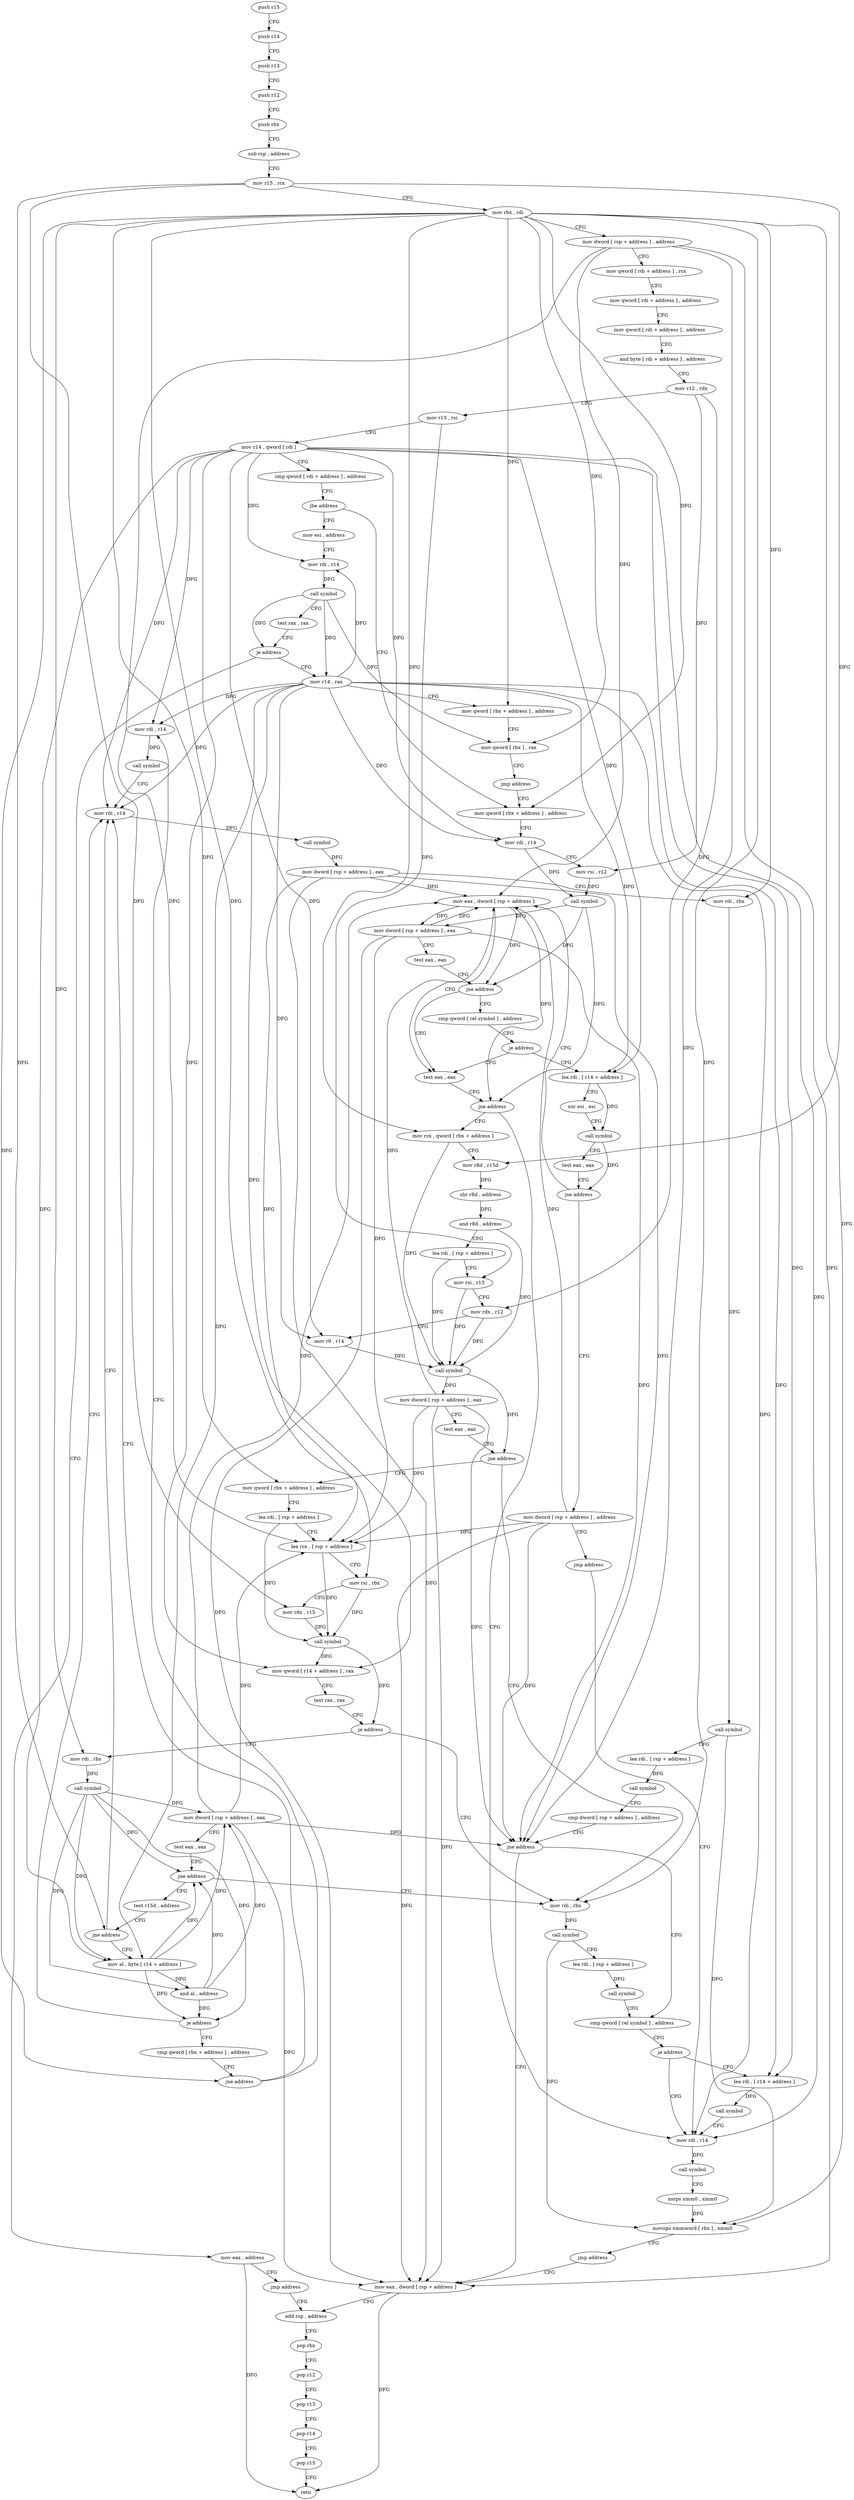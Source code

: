 digraph "func" {
"200896" [label = "push r15" ]
"200898" [label = "push r14" ]
"200900" [label = "push r13" ]
"200902" [label = "push r12" ]
"200904" [label = "push rbx" ]
"200905" [label = "sub rsp , address" ]
"200912" [label = "mov r15 , rcx" ]
"200915" [label = "mov rbx , rdi" ]
"200918" [label = "mov dword [ rsp + address ] , address" ]
"200926" [label = "mov qword [ rdi + address ] , rcx" ]
"200930" [label = "mov qword [ rdi + address ] , address" ]
"200938" [label = "mov qword [ rdi + address ] , address" ]
"200946" [label = "and byte [ rdi + address ] , address" ]
"200950" [label = "mov r12 , rdx" ]
"200953" [label = "mov r13 , rsi" ]
"200956" [label = "mov r14 , qword [ rdi ]" ]
"200959" [label = "cmp qword [ rdi + address ] , address" ]
"200967" [label = "jbe address" ]
"201293" [label = "mov esi , address" ]
"200973" [label = "mov qword [ rbx + address ] , address" ]
"201298" [label = "mov rdi , r14" ]
"201301" [label = "call symbol" ]
"201306" [label = "test rax , rax" ]
"201309" [label = "je address" ]
"201340" [label = "mov eax , address" ]
"201311" [label = "mov r14 , rax" ]
"200981" [label = "mov rdi , r14" ]
"200984" [label = "mov rsi , r12" ]
"200987" [label = "call symbol" ]
"200992" [label = "mov dword [ rsp + address ] , eax" ]
"200996" [label = "test eax , eax" ]
"200998" [label = "jne address" ]
"201036" [label = "test eax , eax" ]
"201000" [label = "cmp qword [ rel symbol ] , address" ]
"201345" [label = "jmp address" ]
"201220" [label = "add rsp , address" ]
"201314" [label = "mov qword [ rbx + address ] , address" ]
"201322" [label = "mov qword [ rbx ] , rax" ]
"201325" [label = "jmp address" ]
"201038" [label = "jne address" ]
"201277" [label = "mov rdi , r14" ]
"201044" [label = "mov rcx , qword [ rbx + address ]" ]
"201008" [label = "je address" ]
"201010" [label = "lea rdi , [ r14 + address ]" ]
"201227" [label = "pop rbx" ]
"201228" [label = "pop r12" ]
"201230" [label = "pop r13" ]
"201232" [label = "pop r14" ]
"201234" [label = "pop r15" ]
"201236" [label = "retn" ]
"201280" [label = "call symbol" ]
"201285" [label = "xorps xmm0 , xmm0" ]
"201288" [label = "movups xmmword [ rbx ] , xmm0" ]
"201291" [label = "jmp address" ]
"201216" [label = "mov eax , dword [ rsp + address ]" ]
"201048" [label = "mov r8d , r15d" ]
"201051" [label = "shr r8d , address" ]
"201055" [label = "and r8d , address" ]
"201059" [label = "lea rdi , [ rsp + address ]" ]
"201064" [label = "mov rsi , r13" ]
"201067" [label = "mov rdx , r12" ]
"201070" [label = "mov r9 , r14" ]
"201073" [label = "call symbol" ]
"201078" [label = "mov dword [ rsp + address ] , eax" ]
"201082" [label = "test eax , eax" ]
"201084" [label = "jne address" ]
"201237" [label = "mov rdi , rbx" ]
"201090" [label = "mov qword [ rbx + address ] , address" ]
"201017" [label = "xor esi , esi" ]
"201019" [label = "call symbol" ]
"201024" [label = "test eax , eax" ]
"201026" [label = "jne address" ]
"201330" [label = "mov dword [ rsp + address ] , address" ]
"201032" [label = "mov eax , dword [ rsp + address ]" ]
"201240" [label = "call symbol" ]
"201245" [label = "lea rdi , [ rsp + address ]" ]
"201250" [label = "call symbol" ]
"201255" [label = "cmp qword [ rel symbol ] , address" ]
"201098" [label = "lea rdi , [ rsp + address ]" ]
"201103" [label = "lea rcx , [ rsp + address ]" ]
"201108" [label = "mov rsi , rbx" ]
"201111" [label = "mov rdx , r15" ]
"201114" [label = "call symbol" ]
"201119" [label = "mov qword [ r14 + address ] , rax" ]
"201123" [label = "test rax , rax" ]
"201126" [label = "je address" ]
"201128" [label = "mov rdi , rbx" ]
"201338" [label = "jmp address" ]
"201265" [label = "lea rdi , [ r14 + address ]" ]
"201272" [label = "call symbol" ]
"201131" [label = "call symbol" ]
"201136" [label = "mov dword [ rsp + address ] , eax" ]
"201140" [label = "test eax , eax" ]
"201142" [label = "jne address" ]
"201144" [label = "test r15d , address" ]
"201151" [label = "jne address" ]
"201179" [label = "mov rdi , r14" ]
"201153" [label = "mov al , byte [ r14 + address ]" ]
"201182" [label = "call symbol" ]
"201187" [label = "mov dword [ rsp + address ] , eax" ]
"201191" [label = "mov rdi , rbx" ]
"201194" [label = "call symbol" ]
"201199" [label = "lea rdi , [ rsp + address ]" ]
"201204" [label = "call symbol" ]
"201209" [label = "cmp dword [ rsp + address ] , address" ]
"201214" [label = "jne address" ]
"201160" [label = "and al , address" ]
"201162" [label = "je address" ]
"201164" [label = "cmp qword [ rbx + address ] , address" ]
"201263" [label = "je address" ]
"201169" [label = "jne address" ]
"201171" [label = "mov rdi , r14" ]
"201174" [label = "call symbol" ]
"200896" -> "200898" [ label = "CFG" ]
"200898" -> "200900" [ label = "CFG" ]
"200900" -> "200902" [ label = "CFG" ]
"200902" -> "200904" [ label = "CFG" ]
"200904" -> "200905" [ label = "CFG" ]
"200905" -> "200912" [ label = "CFG" ]
"200912" -> "200915" [ label = "CFG" ]
"200912" -> "201048" [ label = "DFG" ]
"200912" -> "201111" [ label = "DFG" ]
"200912" -> "201151" [ label = "DFG" ]
"200915" -> "200918" [ label = "CFG" ]
"200915" -> "200973" [ label = "DFG" ]
"200915" -> "201314" [ label = "DFG" ]
"200915" -> "201322" [ label = "DFG" ]
"200915" -> "201288" [ label = "DFG" ]
"200915" -> "201044" [ label = "DFG" ]
"200915" -> "201237" [ label = "DFG" ]
"200915" -> "201090" [ label = "DFG" ]
"200915" -> "201108" [ label = "DFG" ]
"200915" -> "201128" [ label = "DFG" ]
"200915" -> "201191" [ label = "DFG" ]
"200915" -> "201169" [ label = "DFG" ]
"200918" -> "200926" [ label = "CFG" ]
"200918" -> "201216" [ label = "DFG" ]
"200918" -> "201032" [ label = "DFG" ]
"200918" -> "201214" [ label = "DFG" ]
"200918" -> "201103" [ label = "DFG" ]
"200926" -> "200930" [ label = "CFG" ]
"200930" -> "200938" [ label = "CFG" ]
"200938" -> "200946" [ label = "CFG" ]
"200946" -> "200950" [ label = "CFG" ]
"200950" -> "200953" [ label = "CFG" ]
"200950" -> "200984" [ label = "DFG" ]
"200950" -> "201067" [ label = "DFG" ]
"200953" -> "200956" [ label = "CFG" ]
"200953" -> "201064" [ label = "DFG" ]
"200956" -> "200959" [ label = "CFG" ]
"200956" -> "201298" [ label = "DFG" ]
"200956" -> "200981" [ label = "DFG" ]
"200956" -> "201277" [ label = "DFG" ]
"200956" -> "201070" [ label = "DFG" ]
"200956" -> "201010" [ label = "DFG" ]
"200956" -> "201119" [ label = "DFG" ]
"200956" -> "201265" [ label = "DFG" ]
"200956" -> "201179" [ label = "DFG" ]
"200956" -> "201153" [ label = "DFG" ]
"200956" -> "201171" [ label = "DFG" ]
"200959" -> "200967" [ label = "CFG" ]
"200967" -> "201293" [ label = "CFG" ]
"200967" -> "200973" [ label = "CFG" ]
"201293" -> "201298" [ label = "CFG" ]
"200973" -> "200981" [ label = "CFG" ]
"201298" -> "201301" [ label = "DFG" ]
"201301" -> "201306" [ label = "CFG" ]
"201301" -> "201309" [ label = "DFG" ]
"201301" -> "201311" [ label = "DFG" ]
"201301" -> "201322" [ label = "DFG" ]
"201306" -> "201309" [ label = "CFG" ]
"201309" -> "201340" [ label = "CFG" ]
"201309" -> "201311" [ label = "CFG" ]
"201340" -> "201345" [ label = "CFG" ]
"201340" -> "201236" [ label = "DFG" ]
"201311" -> "201314" [ label = "CFG" ]
"201311" -> "201298" [ label = "DFG" ]
"201311" -> "200981" [ label = "DFG" ]
"201311" -> "201277" [ label = "DFG" ]
"201311" -> "201070" [ label = "DFG" ]
"201311" -> "201010" [ label = "DFG" ]
"201311" -> "201119" [ label = "DFG" ]
"201311" -> "201265" [ label = "DFG" ]
"201311" -> "201179" [ label = "DFG" ]
"201311" -> "201153" [ label = "DFG" ]
"201311" -> "201171" [ label = "DFG" ]
"200981" -> "200984" [ label = "CFG" ]
"200981" -> "200987" [ label = "DFG" ]
"200984" -> "200987" [ label = "DFG" ]
"200987" -> "200992" [ label = "DFG" ]
"200987" -> "200998" [ label = "DFG" ]
"200987" -> "201038" [ label = "DFG" ]
"200992" -> "200996" [ label = "CFG" ]
"200992" -> "201216" [ label = "DFG" ]
"200992" -> "201032" [ label = "DFG" ]
"200992" -> "201214" [ label = "DFG" ]
"200992" -> "201103" [ label = "DFG" ]
"200996" -> "200998" [ label = "CFG" ]
"200998" -> "201036" [ label = "CFG" ]
"200998" -> "201000" [ label = "CFG" ]
"201036" -> "201038" [ label = "CFG" ]
"201000" -> "201008" [ label = "CFG" ]
"201345" -> "201220" [ label = "CFG" ]
"201220" -> "201227" [ label = "CFG" ]
"201314" -> "201322" [ label = "CFG" ]
"201322" -> "201325" [ label = "CFG" ]
"201325" -> "200973" [ label = "CFG" ]
"201038" -> "201277" [ label = "CFG" ]
"201038" -> "201044" [ label = "CFG" ]
"201277" -> "201280" [ label = "DFG" ]
"201044" -> "201048" [ label = "CFG" ]
"201044" -> "201073" [ label = "DFG" ]
"201008" -> "201036" [ label = "CFG" ]
"201008" -> "201010" [ label = "CFG" ]
"201010" -> "201017" [ label = "CFG" ]
"201010" -> "201019" [ label = "DFG" ]
"201227" -> "201228" [ label = "CFG" ]
"201228" -> "201230" [ label = "CFG" ]
"201230" -> "201232" [ label = "CFG" ]
"201232" -> "201234" [ label = "CFG" ]
"201234" -> "201236" [ label = "CFG" ]
"201280" -> "201285" [ label = "CFG" ]
"201285" -> "201288" [ label = "DFG" ]
"201288" -> "201291" [ label = "CFG" ]
"201291" -> "201216" [ label = "CFG" ]
"201216" -> "201220" [ label = "CFG" ]
"201216" -> "201236" [ label = "DFG" ]
"201048" -> "201051" [ label = "DFG" ]
"201051" -> "201055" [ label = "DFG" ]
"201055" -> "201059" [ label = "CFG" ]
"201055" -> "201073" [ label = "DFG" ]
"201059" -> "201064" [ label = "CFG" ]
"201059" -> "201073" [ label = "DFG" ]
"201064" -> "201067" [ label = "CFG" ]
"201064" -> "201073" [ label = "DFG" ]
"201067" -> "201070" [ label = "CFG" ]
"201067" -> "201073" [ label = "DFG" ]
"201070" -> "201073" [ label = "DFG" ]
"201073" -> "201078" [ label = "DFG" ]
"201073" -> "201084" [ label = "DFG" ]
"201078" -> "201082" [ label = "CFG" ]
"201078" -> "201216" [ label = "DFG" ]
"201078" -> "201032" [ label = "DFG" ]
"201078" -> "201214" [ label = "DFG" ]
"201078" -> "201103" [ label = "DFG" ]
"201082" -> "201084" [ label = "CFG" ]
"201084" -> "201237" [ label = "CFG" ]
"201084" -> "201090" [ label = "CFG" ]
"201237" -> "201240" [ label = "DFG" ]
"201090" -> "201098" [ label = "CFG" ]
"201017" -> "201019" [ label = "CFG" ]
"201019" -> "201024" [ label = "CFG" ]
"201019" -> "201026" [ label = "DFG" ]
"201024" -> "201026" [ label = "CFG" ]
"201026" -> "201330" [ label = "CFG" ]
"201026" -> "201032" [ label = "CFG" ]
"201330" -> "201338" [ label = "CFG" ]
"201330" -> "201216" [ label = "DFG" ]
"201330" -> "201103" [ label = "DFG" ]
"201330" -> "201032" [ label = "DFG" ]
"201330" -> "201214" [ label = "DFG" ]
"201032" -> "201036" [ label = "CFG" ]
"201032" -> "200992" [ label = "DFG" ]
"201032" -> "200998" [ label = "DFG" ]
"201032" -> "201038" [ label = "DFG" ]
"201240" -> "201245" [ label = "CFG" ]
"201240" -> "201288" [ label = "DFG" ]
"201245" -> "201250" [ label = "DFG" ]
"201250" -> "201255" [ label = "CFG" ]
"201255" -> "201263" [ label = "CFG" ]
"201098" -> "201103" [ label = "CFG" ]
"201098" -> "201114" [ label = "DFG" ]
"201103" -> "201108" [ label = "CFG" ]
"201103" -> "201114" [ label = "DFG" ]
"201108" -> "201111" [ label = "CFG" ]
"201108" -> "201114" [ label = "DFG" ]
"201111" -> "201114" [ label = "DFG" ]
"201114" -> "201119" [ label = "DFG" ]
"201114" -> "201126" [ label = "DFG" ]
"201119" -> "201123" [ label = "CFG" ]
"201123" -> "201126" [ label = "CFG" ]
"201126" -> "201237" [ label = "CFG" ]
"201126" -> "201128" [ label = "CFG" ]
"201128" -> "201131" [ label = "DFG" ]
"201338" -> "201277" [ label = "CFG" ]
"201265" -> "201272" [ label = "DFG" ]
"201272" -> "201277" [ label = "CFG" ]
"201131" -> "201136" [ label = "DFG" ]
"201131" -> "201142" [ label = "DFG" ]
"201131" -> "201153" [ label = "DFG" ]
"201131" -> "201160" [ label = "DFG" ]
"201131" -> "201162" [ label = "DFG" ]
"201136" -> "201140" [ label = "CFG" ]
"201136" -> "201216" [ label = "DFG" ]
"201136" -> "201103" [ label = "DFG" ]
"201136" -> "201032" [ label = "DFG" ]
"201136" -> "201214" [ label = "DFG" ]
"201140" -> "201142" [ label = "CFG" ]
"201142" -> "201237" [ label = "CFG" ]
"201142" -> "201144" [ label = "CFG" ]
"201144" -> "201151" [ label = "CFG" ]
"201151" -> "201179" [ label = "CFG" ]
"201151" -> "201153" [ label = "CFG" ]
"201179" -> "201182" [ label = "DFG" ]
"201153" -> "201160" [ label = "DFG" ]
"201153" -> "201136" [ label = "DFG" ]
"201153" -> "201142" [ label = "DFG" ]
"201153" -> "201162" [ label = "DFG" ]
"201182" -> "201187" [ label = "DFG" ]
"201187" -> "201191" [ label = "CFG" ]
"201187" -> "201216" [ label = "DFG" ]
"201187" -> "201103" [ label = "DFG" ]
"201187" -> "201032" [ label = "DFG" ]
"201187" -> "201214" [ label = "DFG" ]
"201191" -> "201194" [ label = "DFG" ]
"201194" -> "201199" [ label = "CFG" ]
"201194" -> "201288" [ label = "DFG" ]
"201199" -> "201204" [ label = "DFG" ]
"201204" -> "201209" [ label = "CFG" ]
"201209" -> "201214" [ label = "CFG" ]
"201214" -> "201255" [ label = "CFG" ]
"201214" -> "201216" [ label = "CFG" ]
"201160" -> "201162" [ label = "DFG" ]
"201160" -> "201136" [ label = "DFG" ]
"201160" -> "201142" [ label = "DFG" ]
"201162" -> "201179" [ label = "CFG" ]
"201162" -> "201164" [ label = "CFG" ]
"201164" -> "201169" [ label = "CFG" ]
"201263" -> "201277" [ label = "CFG" ]
"201263" -> "201265" [ label = "CFG" ]
"201169" -> "201179" [ label = "CFG" ]
"201169" -> "201171" [ label = "CFG" ]
"201171" -> "201174" [ label = "DFG" ]
"201174" -> "201179" [ label = "CFG" ]
}
